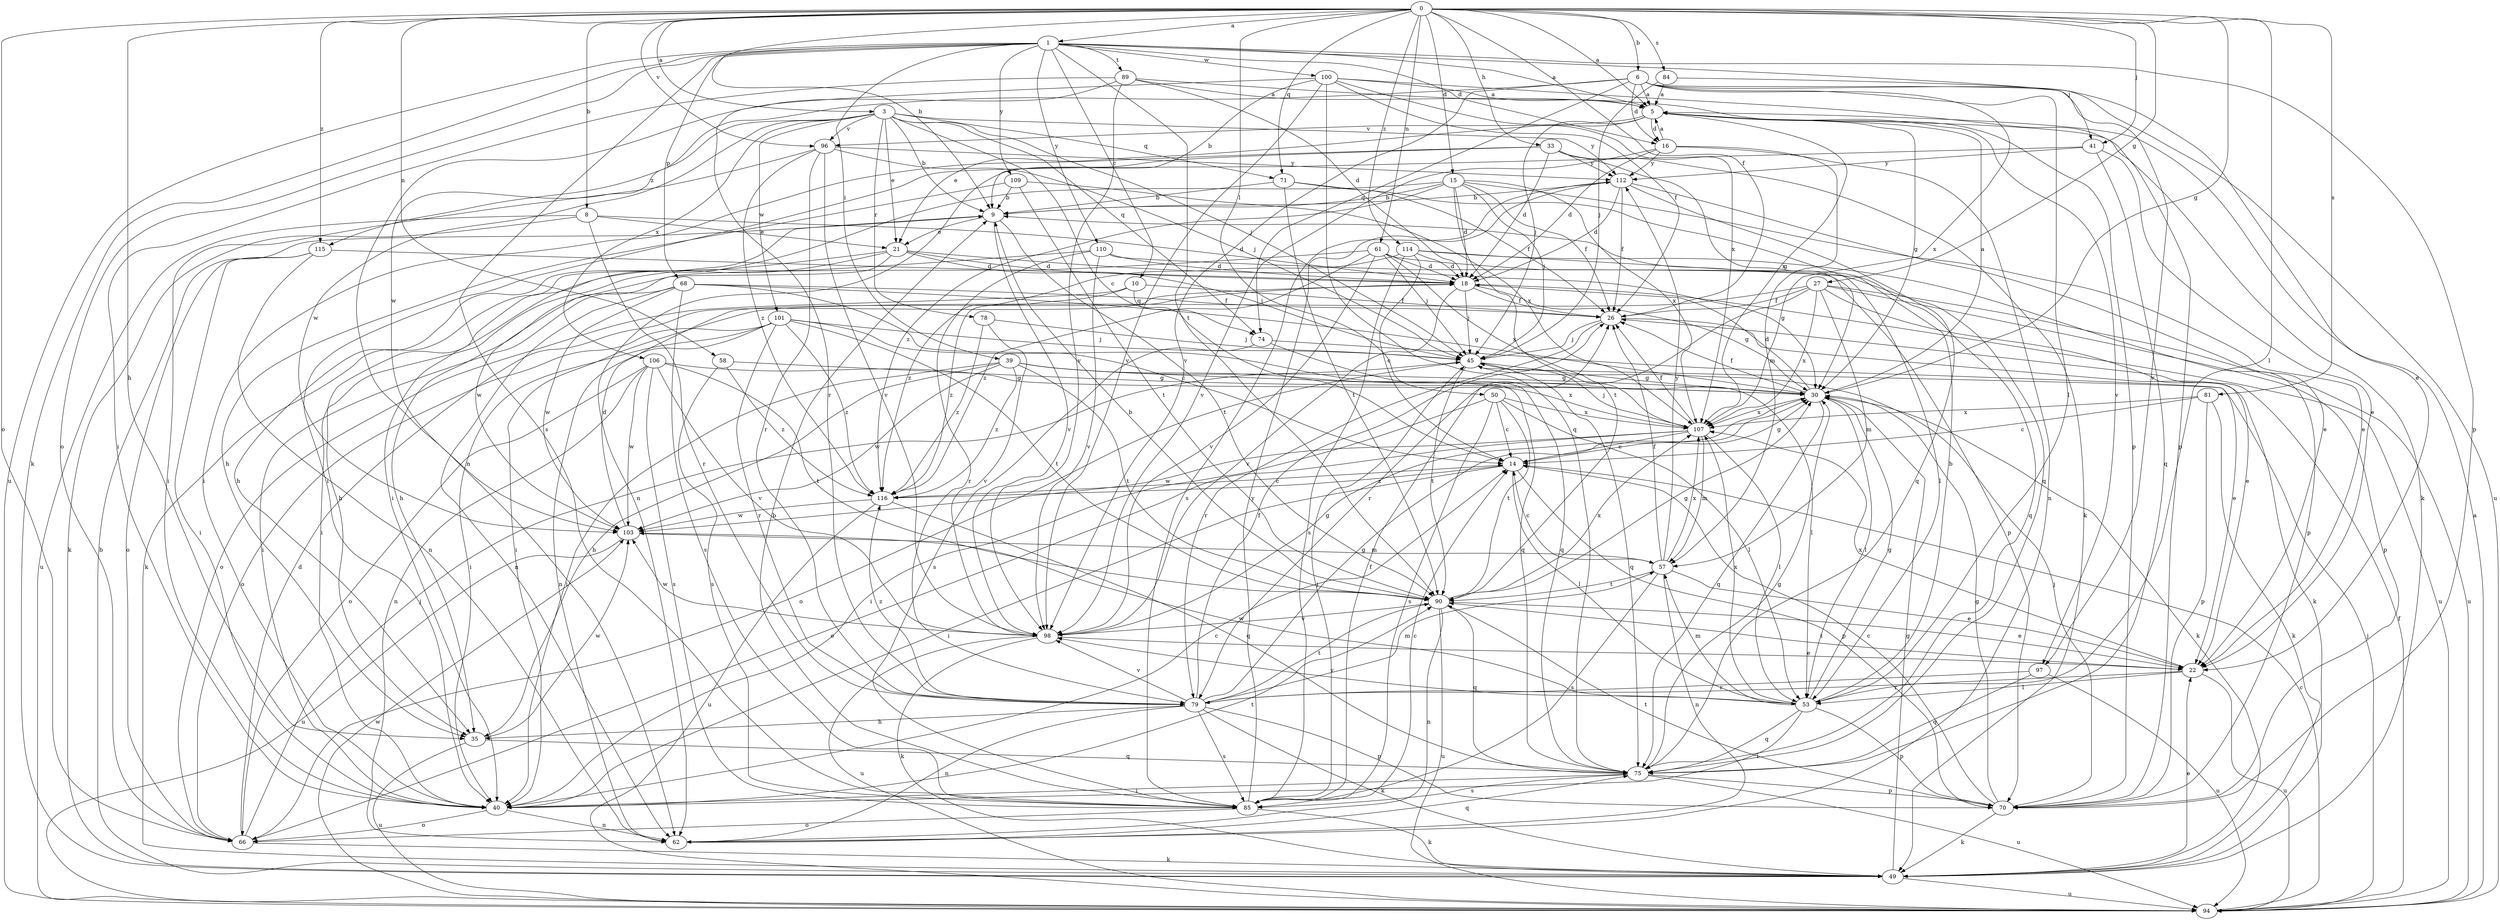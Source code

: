 strict digraph  {
0;
1;
3;
5;
6;
8;
9;
10;
14;
15;
16;
18;
21;
22;
26;
27;
30;
33;
35;
39;
40;
41;
45;
49;
50;
53;
57;
58;
61;
62;
66;
68;
70;
71;
74;
75;
78;
79;
81;
84;
85;
89;
90;
94;
96;
97;
98;
100;
101;
103;
106;
107;
109;
110;
112;
114;
115;
116;
0 -> 1  [label=a];
0 -> 3  [label=a];
0 -> 5  [label=a];
0 -> 6  [label=b];
0 -> 8  [label=b];
0 -> 9  [label=b];
0 -> 15  [label=d];
0 -> 26  [label=f];
0 -> 27  [label=g];
0 -> 30  [label=g];
0 -> 33  [label=h];
0 -> 35  [label=h];
0 -> 41  [label=j];
0 -> 50  [label=l];
0 -> 53  [label=l];
0 -> 58  [label=n];
0 -> 61  [label=n];
0 -> 66  [label=o];
0 -> 71  [label=q];
0 -> 81  [label=s];
0 -> 84  [label=s];
0 -> 96  [label=v];
0 -> 114  [label=z];
0 -> 115  [label=z];
1 -> 5  [label=a];
1 -> 10  [label=c];
1 -> 16  [label=d];
1 -> 39  [label=i];
1 -> 41  [label=j];
1 -> 49  [label=k];
1 -> 66  [label=o];
1 -> 68  [label=p];
1 -> 70  [label=p];
1 -> 85  [label=s];
1 -> 89  [label=t];
1 -> 90  [label=t];
1 -> 94  [label=u];
1 -> 100  [label=w];
1 -> 109  [label=y];
1 -> 110  [label=y];
3 -> 9  [label=b];
3 -> 14  [label=c];
3 -> 21  [label=e];
3 -> 45  [label=j];
3 -> 71  [label=q];
3 -> 74  [label=q];
3 -> 78  [label=r];
3 -> 96  [label=v];
3 -> 101  [label=w];
3 -> 103  [label=w];
3 -> 106  [label=x];
3 -> 112  [label=y];
3 -> 115  [label=z];
5 -> 16  [label=d];
5 -> 21  [label=e];
5 -> 30  [label=g];
5 -> 45  [label=j];
5 -> 49  [label=k];
5 -> 96  [label=v];
5 -> 97  [label=v];
5 -> 107  [label=x];
6 -> 5  [label=a];
6 -> 16  [label=d];
6 -> 53  [label=l];
6 -> 74  [label=q];
6 -> 94  [label=u];
6 -> 97  [label=v];
6 -> 98  [label=v];
6 -> 103  [label=w];
6 -> 107  [label=x];
8 -> 18  [label=d];
8 -> 21  [label=e];
8 -> 49  [label=k];
8 -> 79  [label=r];
8 -> 94  [label=u];
9 -> 21  [label=e];
9 -> 35  [label=h];
9 -> 90  [label=t];
9 -> 98  [label=v];
10 -> 26  [label=f];
10 -> 66  [label=o];
10 -> 74  [label=q];
10 -> 116  [label=z];
14 -> 30  [label=g];
14 -> 40  [label=i];
14 -> 53  [label=l];
14 -> 70  [label=p];
14 -> 116  [label=z];
15 -> 9  [label=b];
15 -> 18  [label=d];
15 -> 22  [label=e];
15 -> 26  [label=f];
15 -> 40  [label=i];
15 -> 45  [label=j];
15 -> 90  [label=t];
15 -> 107  [label=x];
15 -> 116  [label=z];
16 -> 5  [label=a];
16 -> 18  [label=d];
16 -> 57  [label=m];
16 -> 62  [label=n];
16 -> 98  [label=v];
16 -> 112  [label=y];
18 -> 26  [label=f];
18 -> 30  [label=g];
18 -> 45  [label=j];
18 -> 94  [label=u];
18 -> 98  [label=v];
21 -> 18  [label=d];
21 -> 30  [label=g];
21 -> 35  [label=h];
21 -> 45  [label=j];
21 -> 49  [label=k];
21 -> 103  [label=w];
22 -> 53  [label=l];
22 -> 79  [label=r];
22 -> 90  [label=t];
22 -> 94  [label=u];
22 -> 107  [label=x];
26 -> 45  [label=j];
26 -> 49  [label=k];
26 -> 79  [label=r];
27 -> 22  [label=e];
27 -> 26  [label=f];
27 -> 40  [label=i];
27 -> 57  [label=m];
27 -> 70  [label=p];
27 -> 79  [label=r];
27 -> 94  [label=u];
27 -> 107  [label=x];
30 -> 5  [label=a];
30 -> 18  [label=d];
30 -> 26  [label=f];
30 -> 49  [label=k];
30 -> 53  [label=l];
30 -> 75  [label=q];
30 -> 107  [label=x];
33 -> 18  [label=d];
33 -> 30  [label=g];
33 -> 40  [label=i];
33 -> 49  [label=k];
33 -> 62  [label=n];
33 -> 112  [label=y];
35 -> 75  [label=q];
35 -> 94  [label=u];
35 -> 103  [label=w];
39 -> 30  [label=g];
39 -> 35  [label=h];
39 -> 40  [label=i];
39 -> 53  [label=l];
39 -> 90  [label=t];
39 -> 103  [label=w];
39 -> 107  [label=x];
39 -> 116  [label=z];
40 -> 14  [label=c];
40 -> 62  [label=n];
40 -> 66  [label=o];
40 -> 90  [label=t];
41 -> 22  [label=e];
41 -> 40  [label=i];
41 -> 75  [label=q];
41 -> 112  [label=y];
45 -> 30  [label=g];
45 -> 66  [label=o];
45 -> 75  [label=q];
45 -> 90  [label=t];
49 -> 9  [label=b];
49 -> 22  [label=e];
49 -> 30  [label=g];
49 -> 94  [label=u];
50 -> 14  [label=c];
50 -> 40  [label=i];
50 -> 53  [label=l];
50 -> 85  [label=s];
50 -> 90  [label=t];
50 -> 107  [label=x];
53 -> 9  [label=b];
53 -> 30  [label=g];
53 -> 40  [label=i];
53 -> 57  [label=m];
53 -> 70  [label=p];
53 -> 75  [label=q];
53 -> 98  [label=v];
53 -> 103  [label=w];
53 -> 107  [label=x];
57 -> 14  [label=c];
57 -> 22  [label=e];
57 -> 26  [label=f];
57 -> 62  [label=n];
57 -> 85  [label=s];
57 -> 90  [label=t];
57 -> 107  [label=x];
57 -> 112  [label=y];
58 -> 30  [label=g];
58 -> 85  [label=s];
58 -> 116  [label=z];
61 -> 18  [label=d];
61 -> 35  [label=h];
61 -> 45  [label=j];
61 -> 53  [label=l];
61 -> 98  [label=v];
61 -> 107  [label=x];
61 -> 116  [label=z];
62 -> 75  [label=q];
66 -> 18  [label=d];
66 -> 45  [label=j];
66 -> 49  [label=k];
68 -> 14  [label=c];
68 -> 26  [label=f];
68 -> 30  [label=g];
68 -> 40  [label=i];
68 -> 62  [label=n];
68 -> 85  [label=s];
68 -> 103  [label=w];
70 -> 14  [label=c];
70 -> 30  [label=g];
70 -> 45  [label=j];
70 -> 49  [label=k];
70 -> 90  [label=t];
71 -> 9  [label=b];
71 -> 26  [label=f];
71 -> 75  [label=q];
71 -> 90  [label=t];
74 -> 22  [label=e];
74 -> 75  [label=q];
74 -> 85  [label=s];
75 -> 30  [label=g];
75 -> 40  [label=i];
75 -> 70  [label=p];
75 -> 85  [label=s];
75 -> 94  [label=u];
78 -> 45  [label=j];
78 -> 98  [label=v];
78 -> 116  [label=z];
79 -> 26  [label=f];
79 -> 30  [label=g];
79 -> 35  [label=h];
79 -> 49  [label=k];
79 -> 57  [label=m];
79 -> 62  [label=n];
79 -> 70  [label=p];
79 -> 85  [label=s];
79 -> 90  [label=t];
79 -> 98  [label=v];
79 -> 116  [label=z];
81 -> 14  [label=c];
81 -> 49  [label=k];
81 -> 70  [label=p];
81 -> 107  [label=x];
84 -> 5  [label=a];
84 -> 22  [label=e];
84 -> 45  [label=j];
85 -> 9  [label=b];
85 -> 14  [label=c];
85 -> 26  [label=f];
85 -> 45  [label=j];
85 -> 49  [label=k];
85 -> 66  [label=o];
85 -> 112  [label=y];
89 -> 5  [label=a];
89 -> 18  [label=d];
89 -> 40  [label=i];
89 -> 70  [label=p];
89 -> 79  [label=r];
89 -> 98  [label=v];
90 -> 9  [label=b];
90 -> 22  [label=e];
90 -> 30  [label=g];
90 -> 62  [label=n];
90 -> 75  [label=q];
90 -> 94  [label=u];
90 -> 98  [label=v];
90 -> 107  [label=x];
94 -> 5  [label=a];
94 -> 14  [label=c];
94 -> 26  [label=f];
94 -> 45  [label=j];
94 -> 103  [label=w];
96 -> 40  [label=i];
96 -> 45  [label=j];
96 -> 79  [label=r];
96 -> 98  [label=v];
96 -> 112  [label=y];
96 -> 116  [label=z];
97 -> 75  [label=q];
97 -> 79  [label=r];
97 -> 94  [label=u];
98 -> 22  [label=e];
98 -> 30  [label=g];
98 -> 49  [label=k];
98 -> 94  [label=u];
98 -> 103  [label=w];
100 -> 5  [label=a];
100 -> 9  [label=b];
100 -> 26  [label=f];
100 -> 62  [label=n];
100 -> 70  [label=p];
100 -> 75  [label=q];
100 -> 98  [label=v];
100 -> 107  [label=x];
101 -> 40  [label=i];
101 -> 45  [label=j];
101 -> 62  [label=n];
101 -> 66  [label=o];
101 -> 75  [label=q];
101 -> 79  [label=r];
101 -> 90  [label=t];
101 -> 116  [label=z];
103 -> 18  [label=d];
103 -> 57  [label=m];
103 -> 94  [label=u];
106 -> 30  [label=g];
106 -> 62  [label=n];
106 -> 66  [label=o];
106 -> 85  [label=s];
106 -> 90  [label=t];
106 -> 98  [label=v];
106 -> 103  [label=w];
107 -> 14  [label=c];
107 -> 26  [label=f];
107 -> 45  [label=j];
107 -> 53  [label=l];
107 -> 57  [label=m];
107 -> 66  [label=o];
107 -> 103  [label=w];
109 -> 9  [label=b];
109 -> 35  [label=h];
109 -> 90  [label=t];
109 -> 107  [label=x];
110 -> 18  [label=d];
110 -> 40  [label=i];
110 -> 70  [label=p];
110 -> 79  [label=r];
110 -> 98  [label=v];
112 -> 9  [label=b];
112 -> 18  [label=d];
112 -> 22  [label=e];
112 -> 26  [label=f];
112 -> 75  [label=q];
112 -> 85  [label=s];
114 -> 14  [label=c];
114 -> 18  [label=d];
114 -> 70  [label=p];
114 -> 75  [label=q];
114 -> 85  [label=s];
114 -> 116  [label=z];
115 -> 18  [label=d];
115 -> 40  [label=i];
115 -> 62  [label=n];
115 -> 66  [label=o];
116 -> 14  [label=c];
116 -> 75  [label=q];
116 -> 94  [label=u];
116 -> 103  [label=w];
}
